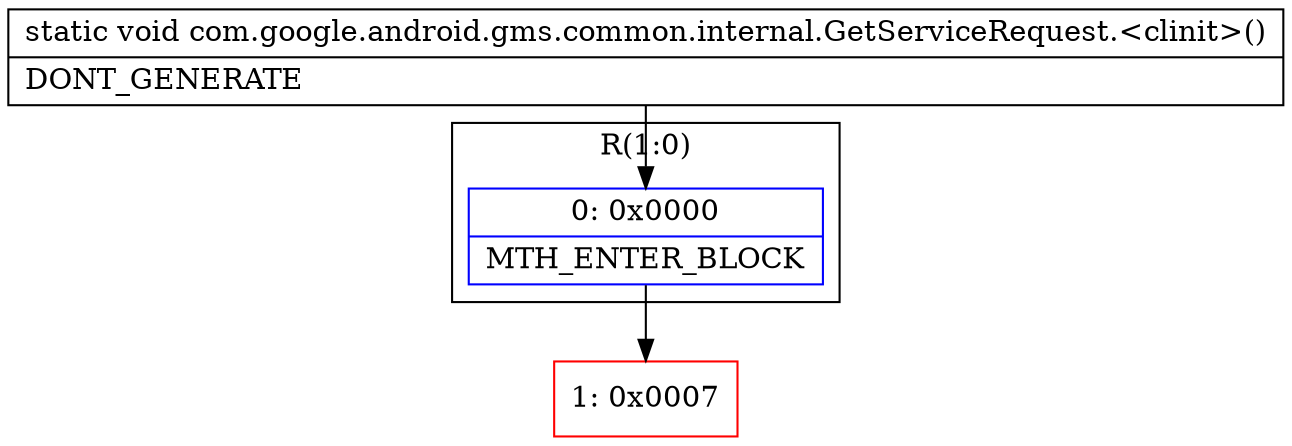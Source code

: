 digraph "CFG forcom.google.android.gms.common.internal.GetServiceRequest.\<clinit\>()V" {
subgraph cluster_Region_933494696 {
label = "R(1:0)";
node [shape=record,color=blue];
Node_0 [shape=record,label="{0\:\ 0x0000|MTH_ENTER_BLOCK\l}"];
}
Node_1 [shape=record,color=red,label="{1\:\ 0x0007}"];
MethodNode[shape=record,label="{static void com.google.android.gms.common.internal.GetServiceRequest.\<clinit\>()  | DONT_GENERATE\l}"];
MethodNode -> Node_0;
Node_0 -> Node_1;
}

